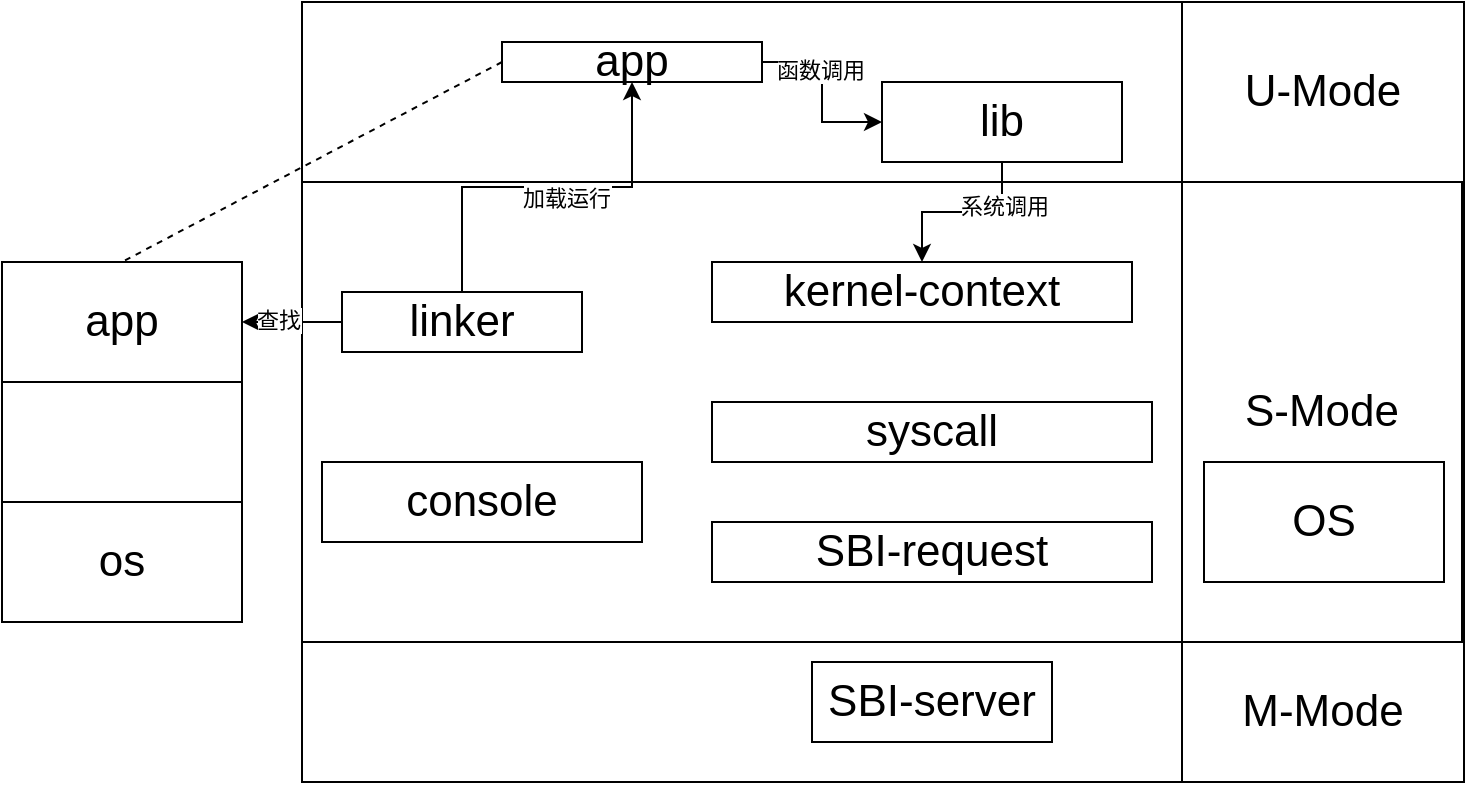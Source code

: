 <mxfile version="21.0.6" type="github">
  <diagram id="prtHgNgQTEPvFCAcTncT" name="Page-1">
    <mxGraphModel dx="948" dy="1737" grid="1" gridSize="10" guides="1" tooltips="1" connect="1" arrows="1" fold="1" page="1" pageScale="1" pageWidth="827" pageHeight="1169" math="0" shadow="0">
      <root>
        <mxCell id="0" />
        <mxCell id="1" parent="0" />
        <mxCell id="uwlFhRMN0LRJSvAi3oSE-1" value="" style="rounded=0;whiteSpace=wrap;html=1;fontSize=22;" parent="1" vertex="1">
          <mxGeometry x="200" y="80" width="581" height="230" as="geometry" />
        </mxCell>
        <mxCell id="OS7716eK1eEhAZ1Tvy0E-2" value="&lt;font style=&quot;font-size: 22px;&quot;&gt;syscall&lt;/font&gt;" style="rounded=0;whiteSpace=wrap;html=1;" parent="1" vertex="1">
          <mxGeometry x="405" y="190" width="220" height="30" as="geometry" />
        </mxCell>
        <mxCell id="OS7716eK1eEhAZ1Tvy0E-3" value="&lt;font style=&quot;font-size: 22px;&quot;&gt;kernel-context&lt;/font&gt;" style="rounded=0;whiteSpace=wrap;html=1;" parent="1" vertex="1">
          <mxGeometry x="405" y="120" width="210" height="30" as="geometry" />
        </mxCell>
        <mxCell id="ZmV7ZYSOXu3V1vY0SGHK-20" style="edgeStyle=orthogonalEdgeStyle;rounded=0;orthogonalLoop=1;jettySize=auto;html=1;entryX=1;entryY=0.5;entryDx=0;entryDy=0;" edge="1" parent="1" source="OS7716eK1eEhAZ1Tvy0E-4" target="ZmV7ZYSOXu3V1vY0SGHK-2">
          <mxGeometry relative="1" as="geometry" />
        </mxCell>
        <mxCell id="ZmV7ZYSOXu3V1vY0SGHK-21" value="查找" style="edgeLabel;html=1;align=center;verticalAlign=middle;resizable=0;points=[];" vertex="1" connectable="0" parent="ZmV7ZYSOXu3V1vY0SGHK-20">
          <mxGeometry x="0.297" y="-1" relative="1" as="geometry">
            <mxPoint as="offset" />
          </mxGeometry>
        </mxCell>
        <mxCell id="OS7716eK1eEhAZ1Tvy0E-4" value="&lt;font style=&quot;font-size: 22px;&quot;&gt;linker&lt;/font&gt;" style="rounded=0;whiteSpace=wrap;html=1;" parent="1" vertex="1">
          <mxGeometry x="220" y="135" width="120" height="30" as="geometry" />
        </mxCell>
        <mxCell id="OS7716eK1eEhAZ1Tvy0E-5" value="&lt;font style=&quot;font-size: 22px;&quot;&gt;SBI-request&lt;/font&gt;" style="rounded=0;whiteSpace=wrap;html=1;" parent="1" vertex="1">
          <mxGeometry x="405" y="250" width="220" height="30" as="geometry" />
        </mxCell>
        <mxCell id="OS7716eK1eEhAZ1Tvy0E-24" value="" style="rounded=0;whiteSpace=wrap;html=1;" parent="1" vertex="1">
          <mxGeometry x="200" y="-10" width="440" height="90" as="geometry" />
        </mxCell>
        <mxCell id="ZmV7ZYSOXu3V1vY0SGHK-12" value="" style="edgeStyle=orthogonalEdgeStyle;rounded=0;orthogonalLoop=1;jettySize=auto;html=1;" edge="1" parent="1" source="OS7716eK1eEhAZ1Tvy0E-1" target="ZmV7ZYSOXu3V1vY0SGHK-10">
          <mxGeometry relative="1" as="geometry" />
        </mxCell>
        <mxCell id="ZmV7ZYSOXu3V1vY0SGHK-13" value="函数调用" style="edgeLabel;html=1;align=center;verticalAlign=middle;resizable=0;points=[];" vertex="1" connectable="0" parent="ZmV7ZYSOXu3V1vY0SGHK-12">
          <mxGeometry x="-0.244" y="-1" relative="1" as="geometry">
            <mxPoint as="offset" />
          </mxGeometry>
        </mxCell>
        <mxCell id="OS7716eK1eEhAZ1Tvy0E-1" value="&lt;font style=&quot;font-size: 22px;&quot;&gt;app&lt;/font&gt;" style="rounded=0;whiteSpace=wrap;html=1;" parent="1" vertex="1">
          <mxGeometry x="300" y="10" width="130" height="20" as="geometry" />
        </mxCell>
        <mxCell id="OS7716eK1eEhAZ1Tvy0E-25" value="" style="rounded=0;whiteSpace=wrap;html=1;" parent="1" vertex="1">
          <mxGeometry x="200" y="310" width="580" height="70" as="geometry" />
        </mxCell>
        <mxCell id="OS7716eK1eEhAZ1Tvy0E-26" value="&lt;font style=&quot;font-size: 22px;&quot;&gt;SBI-server&lt;/font&gt;" style="rounded=0;whiteSpace=wrap;html=1;" parent="1" vertex="1">
          <mxGeometry x="455" y="320" width="120" height="40" as="geometry" />
        </mxCell>
        <mxCell id="OS7716eK1eEhAZ1Tvy0E-28" value="&lt;font style=&quot;font-size: 22px;&quot;&gt;U-Mode&lt;/font&gt;" style="rounded=0;whiteSpace=wrap;html=1;" parent="1" vertex="1">
          <mxGeometry x="640" y="-10" width="141" height="90" as="geometry" />
        </mxCell>
        <mxCell id="OS7716eK1eEhAZ1Tvy0E-29" value="&lt;font style=&quot;font-size: 22px;&quot;&gt;S-Mode&lt;/font&gt;" style="rounded=0;whiteSpace=wrap;html=1;" parent="1" vertex="1">
          <mxGeometry x="640" y="80" width="140" height="230" as="geometry" />
        </mxCell>
        <mxCell id="OS7716eK1eEhAZ1Tvy0E-30" value="&lt;font style=&quot;font-size: 22px;&quot;&gt;M-Mode&lt;/font&gt;" style="rounded=0;whiteSpace=wrap;html=1;" parent="1" vertex="1">
          <mxGeometry x="640" y="310" width="141" height="70" as="geometry" />
        </mxCell>
        <mxCell id="OS7716eK1eEhAZ1Tvy0E-31" value="&lt;font style=&quot;font-size: 22px;&quot;&gt;console&lt;/font&gt;" style="rounded=0;whiteSpace=wrap;html=1;" parent="1" vertex="1">
          <mxGeometry x="210" y="220" width="160" height="40" as="geometry" />
        </mxCell>
        <mxCell id="ZmV7ZYSOXu3V1vY0SGHK-1" value="&lt;font style=&quot;font-size: 22px;&quot;&gt;OS&lt;/font&gt;" style="rounded=0;whiteSpace=wrap;html=1;" vertex="1" parent="1">
          <mxGeometry x="651" y="220" width="120" height="60" as="geometry" />
        </mxCell>
        <mxCell id="ZmV7ZYSOXu3V1vY0SGHK-2" value="&lt;font style=&quot;font-size: 22px;&quot;&gt;app&lt;/font&gt;" style="rounded=0;whiteSpace=wrap;html=1;" vertex="1" parent="1">
          <mxGeometry x="50" y="120" width="120" height="60" as="geometry" />
        </mxCell>
        <mxCell id="ZmV7ZYSOXu3V1vY0SGHK-3" value="" style="rounded=0;whiteSpace=wrap;html=1;" vertex="1" parent="1">
          <mxGeometry x="50" y="180" width="120" height="60" as="geometry" />
        </mxCell>
        <mxCell id="ZmV7ZYSOXu3V1vY0SGHK-4" value="&lt;font style=&quot;font-size: 22px;&quot;&gt;os&lt;/font&gt;" style="rounded=0;whiteSpace=wrap;html=1;" vertex="1" parent="1">
          <mxGeometry x="50" y="240" width="120" height="60" as="geometry" />
        </mxCell>
        <mxCell id="ZmV7ZYSOXu3V1vY0SGHK-14" value="" style="edgeStyle=orthogonalEdgeStyle;rounded=0;orthogonalLoop=1;jettySize=auto;html=1;" edge="1" parent="1" source="ZmV7ZYSOXu3V1vY0SGHK-10" target="OS7716eK1eEhAZ1Tvy0E-3">
          <mxGeometry relative="1" as="geometry" />
        </mxCell>
        <mxCell id="ZmV7ZYSOXu3V1vY0SGHK-15" value="系统调用" style="edgeLabel;html=1;align=center;verticalAlign=middle;resizable=0;points=[];" vertex="1" connectable="0" parent="ZmV7ZYSOXu3V1vY0SGHK-14">
          <mxGeometry x="-0.511" y="1" relative="1" as="geometry">
            <mxPoint as="offset" />
          </mxGeometry>
        </mxCell>
        <mxCell id="ZmV7ZYSOXu3V1vY0SGHK-10" value="&lt;font style=&quot;font-size: 22px;&quot;&gt;lib&lt;/font&gt;" style="rounded=0;whiteSpace=wrap;html=1;" vertex="1" parent="1">
          <mxGeometry x="490" y="30" width="120" height="40" as="geometry" />
        </mxCell>
        <mxCell id="ZmV7ZYSOXu3V1vY0SGHK-17" value="" style="edgeStyle=orthogonalEdgeStyle;rounded=0;orthogonalLoop=1;jettySize=auto;html=1;" edge="1" parent="1" source="OS7716eK1eEhAZ1Tvy0E-4" target="OS7716eK1eEhAZ1Tvy0E-1">
          <mxGeometry relative="1" as="geometry" />
        </mxCell>
        <mxCell id="ZmV7ZYSOXu3V1vY0SGHK-18" value="加载运行" style="edgeLabel;html=1;align=center;verticalAlign=middle;resizable=0;points=[];" vertex="1" connectable="0" parent="ZmV7ZYSOXu3V1vY0SGHK-17">
          <mxGeometry x="0.1" y="-4" relative="1" as="geometry">
            <mxPoint y="1" as="offset" />
          </mxGeometry>
        </mxCell>
        <mxCell id="ZmV7ZYSOXu3V1vY0SGHK-23" value="" style="endArrow=none;dashed=1;html=1;rounded=0;" edge="1" parent="1">
          <mxGeometry width="50" height="50" relative="1" as="geometry">
            <mxPoint x="300" y="20" as="sourcePoint" />
            <mxPoint x="110" y="120" as="targetPoint" />
          </mxGeometry>
        </mxCell>
      </root>
    </mxGraphModel>
  </diagram>
</mxfile>
